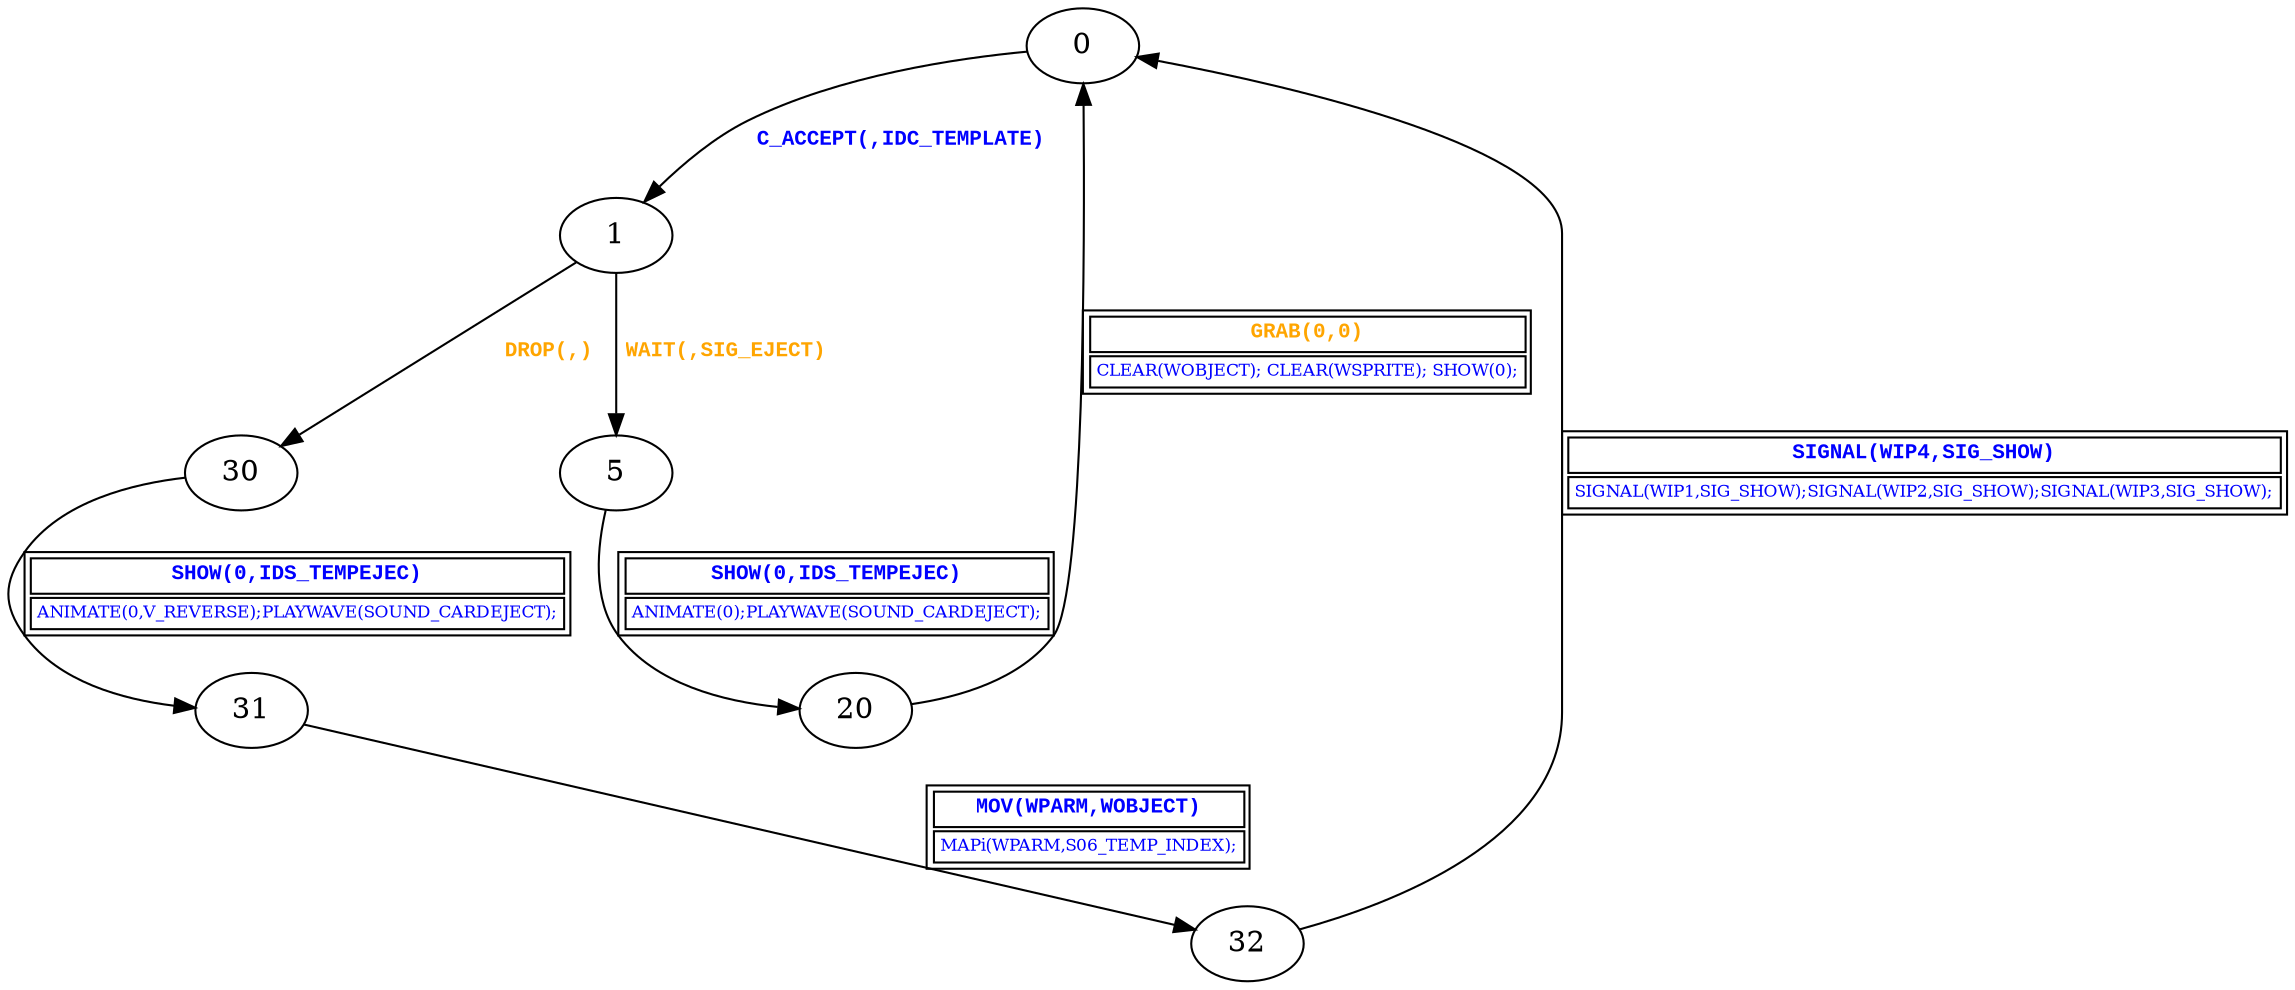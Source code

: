 digraph {
 node [shape=oval];
"0" -> "1"[fontcolor=blue, label=< <table border="0"><tr><td><font face="Courier New" point-size="10"><b>C_ACCEPT(,IDC_TEMPLATE)<br align="left"/></b></font></td></tr>
</table>>];
"1" -> "30"[fontcolor=orange, label=< <table border="0"><tr><td><font face="Courier New" point-size="10"><b>DROP(,)<br align="left"/></b></font></td></tr>
</table>>];
"1" -> "5"[fontcolor=orange, label=< <table border="0"><tr><td><font face="Courier New" point-size="10"><b>WAIT(,SIG_EJECT)<br align="left"/></b></font></td></tr>
</table>>];
"20" -> "0"[fontcolor=orange, label=< <table border="1"><tr><td><font face="Courier New" point-size="10"><b>GRAB(0,0)<br align="left"/></b></font></td></tr>
<tr><td><font point-size="8" color ="blue">CLEAR(WOBJECT); CLEAR(WSPRITE); SHOW(0);<br align="left"/></font></td></tr></table>>];
"30" -> "31"[fontcolor=blue, label=< <table border="1"><tr><td><font face="Courier New" point-size="10"><b>SHOW(0,IDS_TEMPEJEC)<br align="left"/></b></font></td></tr>
<tr><td><font point-size="8" color ="blue">ANIMATE(0,V_REVERSE);PLAYWAVE(SOUND_CARDEJECT);<br align="left"/></font></td></tr></table>>];
"31" -> "32"[fontcolor=blue, label=< <table border="1"><tr><td><font face="Courier New" point-size="10"><b>MOV(WPARM,WOBJECT)<br align="left"/></b></font></td></tr>
<tr><td><font point-size="8" color ="blue">MAPi(WPARM,S06_TEMP_INDEX);<br align="left"/></font></td></tr></table>>];
"32" -> "0"[fontcolor=blue, label=< <table border="1"><tr><td><font face="Courier New" point-size="10"><b>SIGNAL(WIP4,SIG_SHOW)<br align="left"/></b></font></td></tr>
<tr><td><font point-size="8" color ="blue">SIGNAL(WIP1,SIG_SHOW);SIGNAL(WIP2,SIG_SHOW);SIGNAL(WIP3,SIG_SHOW);<br align="left"/></font></td></tr></table>>];
"5" -> "20"[fontcolor=blue, label=< <table border="1"><tr><td><font face="Courier New" point-size="10"><b>SHOW(0,IDS_TEMPEJEC)<br align="left"/></b></font></td></tr>
<tr><td><font point-size="8" color ="blue">ANIMATE(0);PLAYWAVE(SOUND_CARDEJECT);<br align="left"/></font></td></tr></table>>];
}
